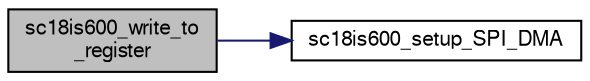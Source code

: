 digraph "sc18is600_write_to_register"
{
  edge [fontname="FreeSans",fontsize="10",labelfontname="FreeSans",labelfontsize="10"];
  node [fontname="FreeSans",fontsize="10",shape=record];
  rankdir="LR";
  Node1 [label="sc18is600_write_to\l_register",height=0.2,width=0.4,color="black", fillcolor="grey75", style="filled", fontcolor="black"];
  Node1 -> Node2 [color="midnightblue",fontsize="10",style="solid",fontname="FreeSans"];
  Node2 [label="sc18is600_setup_SPI_DMA",height=0.2,width=0.4,color="black", fillcolor="white", style="filled",URL="$sc18is600__arch_8c.html#ac1c3ce0a750435f184d007337842d76c"];
}
